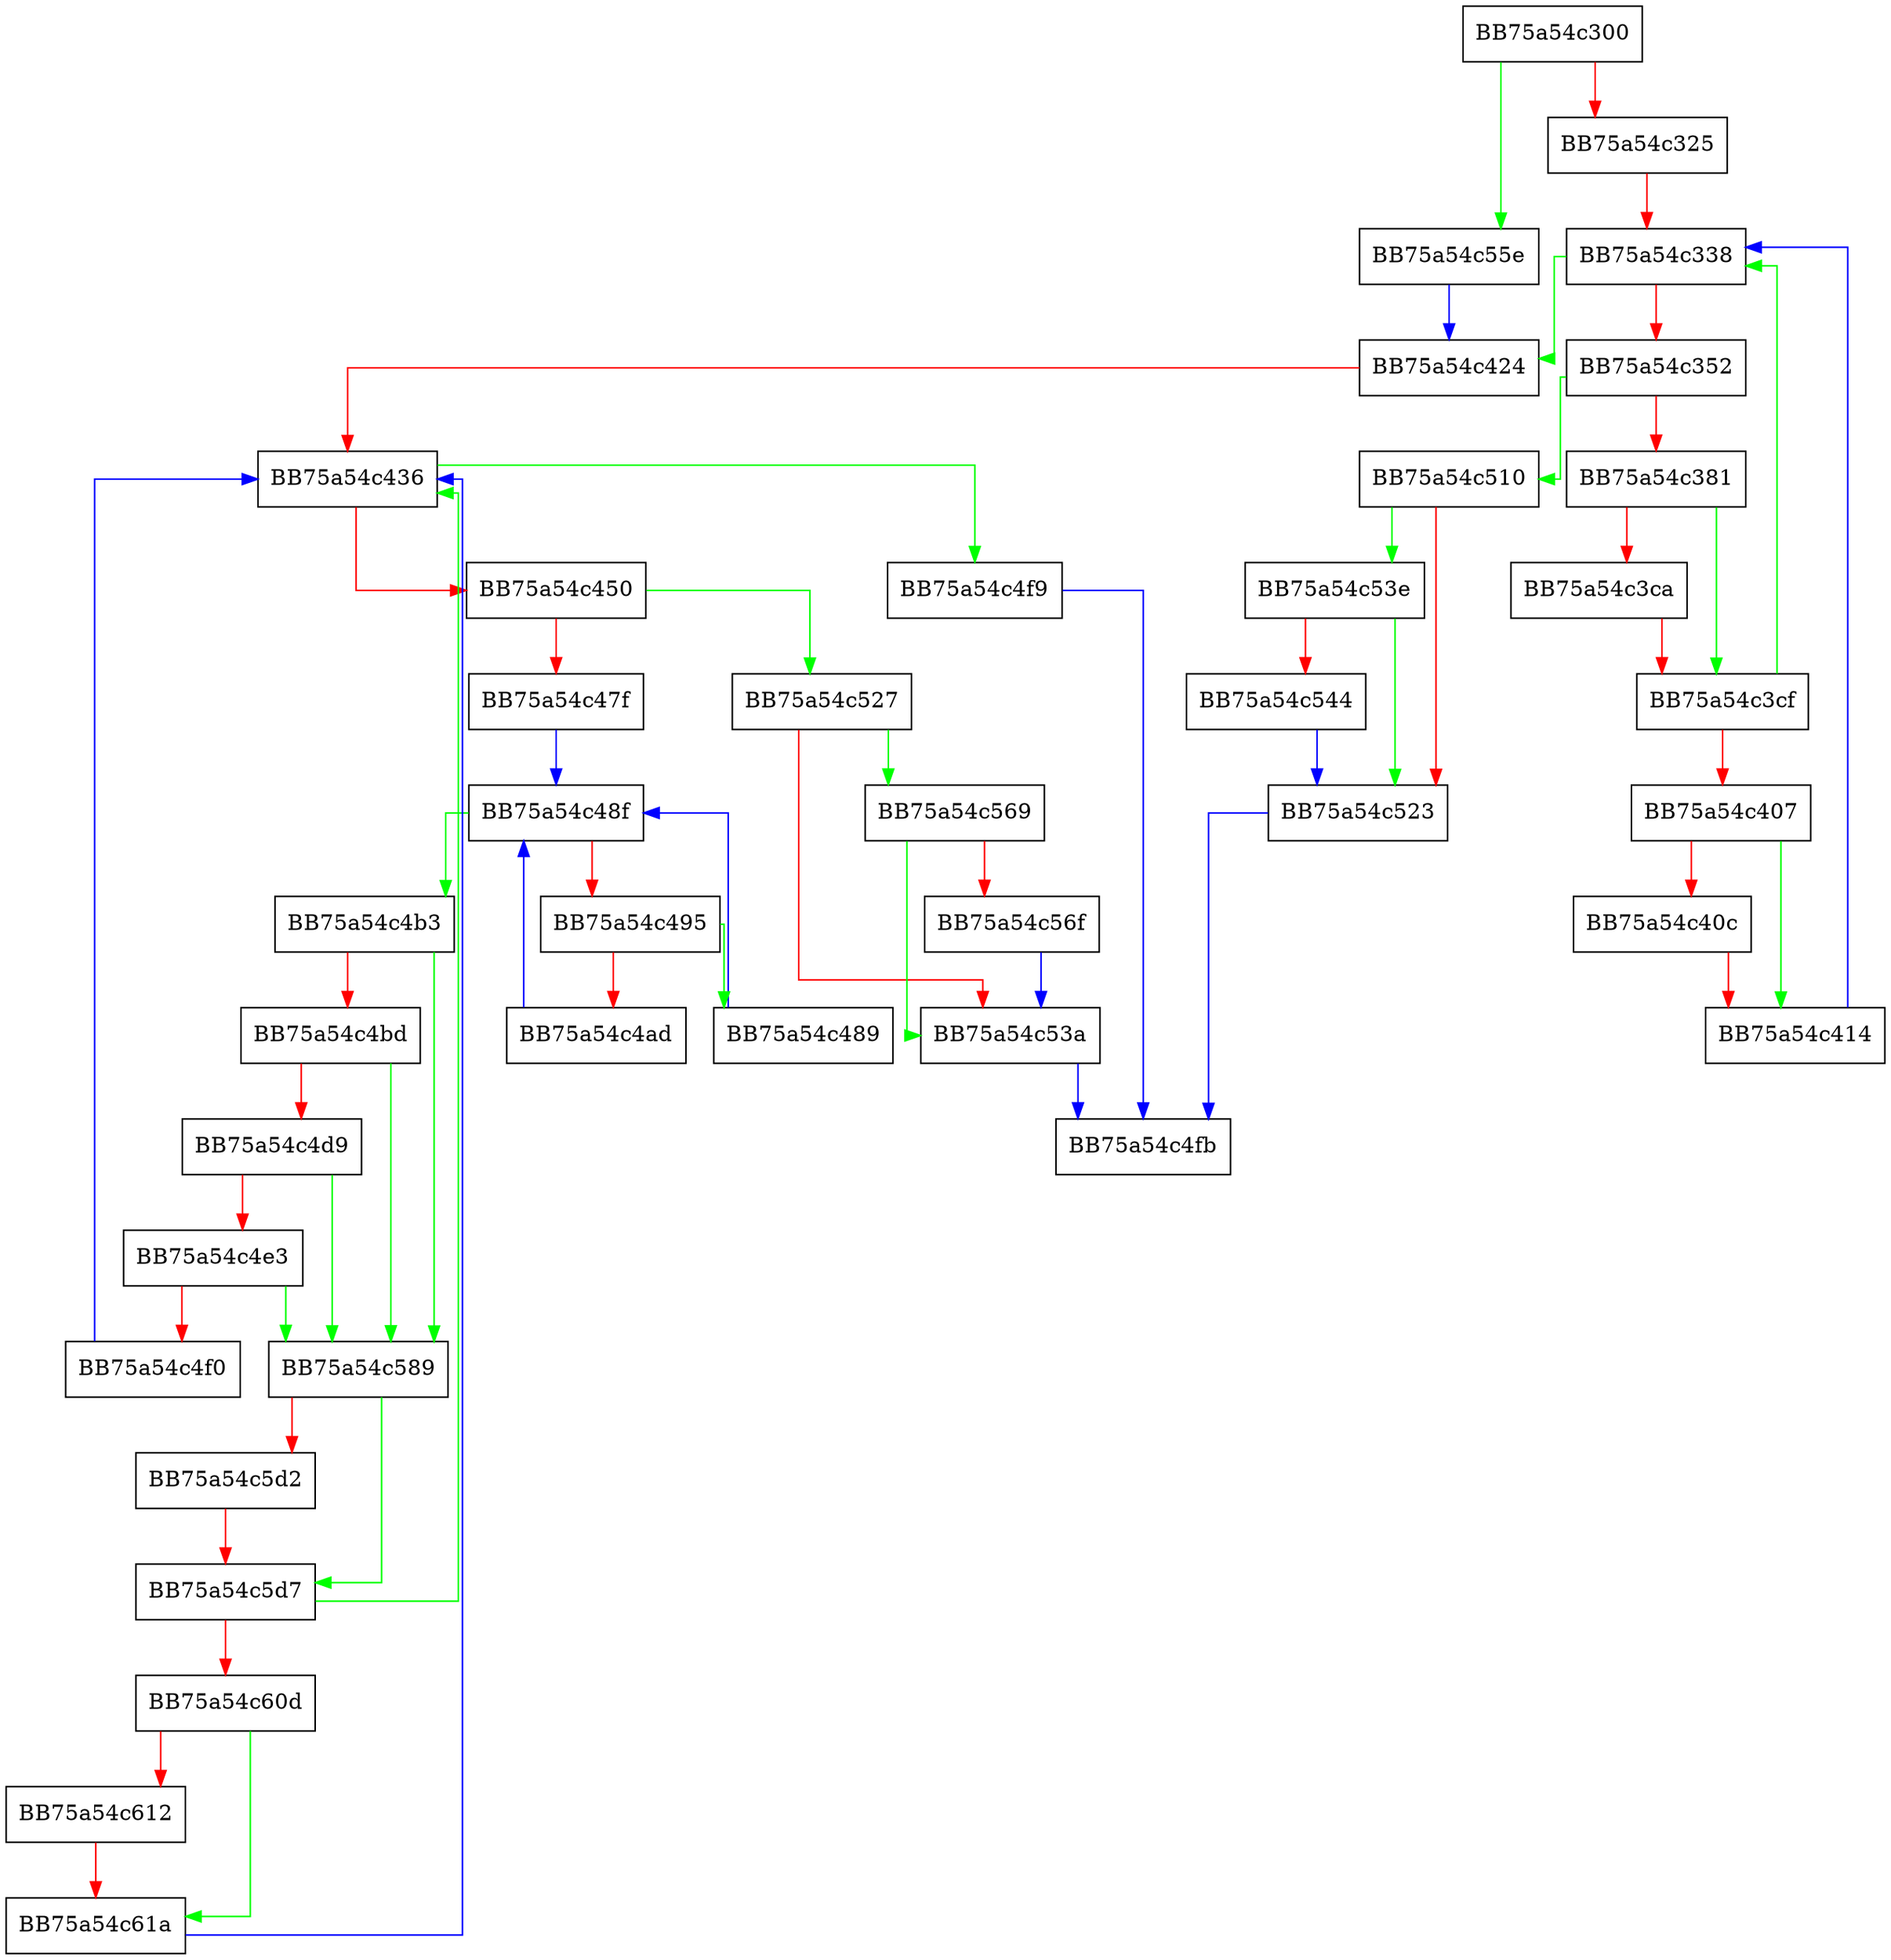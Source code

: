 digraph GetMergedKeyMap {
  node [shape="box"];
  graph [splines=ortho];
  BB75a54c300 -> BB75a54c55e [color="green"];
  BB75a54c300 -> BB75a54c325 [color="red"];
  BB75a54c325 -> BB75a54c338 [color="red"];
  BB75a54c338 -> BB75a54c424 [color="green"];
  BB75a54c338 -> BB75a54c352 [color="red"];
  BB75a54c352 -> BB75a54c510 [color="green"];
  BB75a54c352 -> BB75a54c381 [color="red"];
  BB75a54c381 -> BB75a54c3cf [color="green"];
  BB75a54c381 -> BB75a54c3ca [color="red"];
  BB75a54c3ca -> BB75a54c3cf [color="red"];
  BB75a54c3cf -> BB75a54c338 [color="green"];
  BB75a54c3cf -> BB75a54c407 [color="red"];
  BB75a54c407 -> BB75a54c414 [color="green"];
  BB75a54c407 -> BB75a54c40c [color="red"];
  BB75a54c40c -> BB75a54c414 [color="red"];
  BB75a54c414 -> BB75a54c338 [color="blue"];
  BB75a54c424 -> BB75a54c436 [color="red"];
  BB75a54c436 -> BB75a54c4f9 [color="green"];
  BB75a54c436 -> BB75a54c450 [color="red"];
  BB75a54c450 -> BB75a54c527 [color="green"];
  BB75a54c450 -> BB75a54c47f [color="red"];
  BB75a54c47f -> BB75a54c48f [color="blue"];
  BB75a54c489 -> BB75a54c48f [color="blue"];
  BB75a54c48f -> BB75a54c4b3 [color="green"];
  BB75a54c48f -> BB75a54c495 [color="red"];
  BB75a54c495 -> BB75a54c489 [color="green"];
  BB75a54c495 -> BB75a54c4ad [color="red"];
  BB75a54c4ad -> BB75a54c48f [color="blue"];
  BB75a54c4b3 -> BB75a54c589 [color="green"];
  BB75a54c4b3 -> BB75a54c4bd [color="red"];
  BB75a54c4bd -> BB75a54c589 [color="green"];
  BB75a54c4bd -> BB75a54c4d9 [color="red"];
  BB75a54c4d9 -> BB75a54c589 [color="green"];
  BB75a54c4d9 -> BB75a54c4e3 [color="red"];
  BB75a54c4e3 -> BB75a54c589 [color="green"];
  BB75a54c4e3 -> BB75a54c4f0 [color="red"];
  BB75a54c4f0 -> BB75a54c436 [color="blue"];
  BB75a54c4f9 -> BB75a54c4fb [color="blue"];
  BB75a54c510 -> BB75a54c53e [color="green"];
  BB75a54c510 -> BB75a54c523 [color="red"];
  BB75a54c523 -> BB75a54c4fb [color="blue"];
  BB75a54c527 -> BB75a54c569 [color="green"];
  BB75a54c527 -> BB75a54c53a [color="red"];
  BB75a54c53a -> BB75a54c4fb [color="blue"];
  BB75a54c53e -> BB75a54c523 [color="green"];
  BB75a54c53e -> BB75a54c544 [color="red"];
  BB75a54c544 -> BB75a54c523 [color="blue"];
  BB75a54c55e -> BB75a54c424 [color="blue"];
  BB75a54c569 -> BB75a54c53a [color="green"];
  BB75a54c569 -> BB75a54c56f [color="red"];
  BB75a54c56f -> BB75a54c53a [color="blue"];
  BB75a54c589 -> BB75a54c5d7 [color="green"];
  BB75a54c589 -> BB75a54c5d2 [color="red"];
  BB75a54c5d2 -> BB75a54c5d7 [color="red"];
  BB75a54c5d7 -> BB75a54c436 [color="green"];
  BB75a54c5d7 -> BB75a54c60d [color="red"];
  BB75a54c60d -> BB75a54c61a [color="green"];
  BB75a54c60d -> BB75a54c612 [color="red"];
  BB75a54c612 -> BB75a54c61a [color="red"];
  BB75a54c61a -> BB75a54c436 [color="blue"];
}